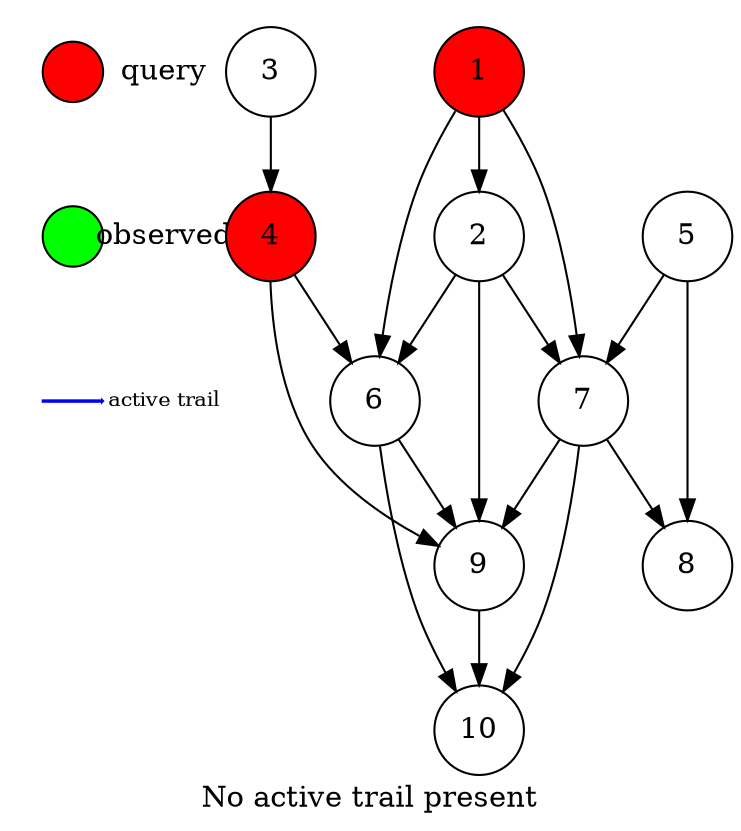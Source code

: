 digraph mentions {
node[shape=circle,fixedsize=true,width=0.6]
	subgraph cluster_0 {	style=invis	b1 [shape=circle,label="query",style="filled",color=white,fixedsize=true,width=0.3];	a1 [shape=circle,label="",style=filled,fillcolor=red,width=0.4];	a1->b1[constraint=false,style=invis];	}	subgraph cluster_1 {		style=invis		b2 [shape=circle,label="observed",style="filled",color=white,fixedsize=true,width=0.3];		a2 [shape=circle,label="",style=filled,fillcolor=green,width=0.4];		a2->b2[constraint=false,style=invis];	}	subgraph cluster_2 {		style=invis		b3 [shape=circle,label="active trail",style="filled",color=white,fixedsize=true,width=0.3,fontsize=10];		a3 [shape=rarrow,label="",color=blue,width=0.4,height=0.0];		a3->b3[constraint=false,style=invis];	}	a1->a2[style=invis];	a2->a3[style=invis];	"4"[shape=circle, style=filled, fillcolor=red]
"1"[shape=circle, style=filled, fillcolor=red]
label="No active trail present
";"1"->"2" 
"1"->"6" 
"1"->"7" 
"2"->"6" 
"2"->"7" 
"2"->"9" 
"3"->"4" 
"4"->"6" 
"4"->"9" 
"5"->"7" 
"5"->"8" 
"6"->"9" 
"6"->"10" 
"7"->"8" 
"7"->"9" 
"7"->"10" 
"9"->"10" 
}